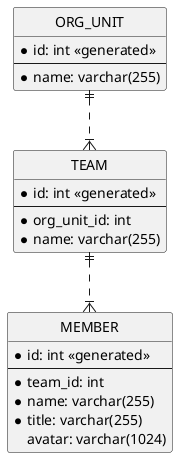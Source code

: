 @startuml

hide circle
skinparam linetype ortho

entity ORG_UNIT {
    * id: int <<generated>>
    --
    * name: varchar(255)
}

entity TEAM {
    * id: int <<generated>>
    --
    * org_unit_id: int
    * name: varchar(255)
}

entity MEMBER {
    * id: int <<generated>>
    --
    * team_id: int
    * name: varchar(255)
    * title: varchar(255)
      avatar: varchar(1024)
}

ORG_UNIT ||..|{ TEAM
TEAM ||..|{ MEMBER
@enduml